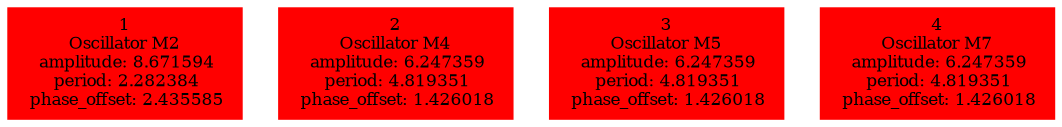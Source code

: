  digraph g{ forcelabels=true;
1 [label=<1<BR />Oscillator M2<BR /> amplitude: 8.671594<BR /> period: 2.282384<BR /> phase_offset: 2.435585>, shape=box,color=red,style=filled,fontsize=8];
2 [label=<2<BR />Oscillator M4<BR /> amplitude: 6.247359<BR /> period: 4.819351<BR /> phase_offset: 1.426018>, shape=box,color=red,style=filled,fontsize=8];
3 [label=<3<BR />Oscillator M5<BR /> amplitude: 6.247359<BR /> period: 4.819351<BR /> phase_offset: 1.426018>, shape=box,color=red,style=filled,fontsize=8];
4 [label=<4<BR />Oscillator M7<BR /> amplitude: 6.247359<BR /> period: 4.819351<BR /> phase_offset: 1.426018>, shape=box,color=red,style=filled,fontsize=8];
 }
